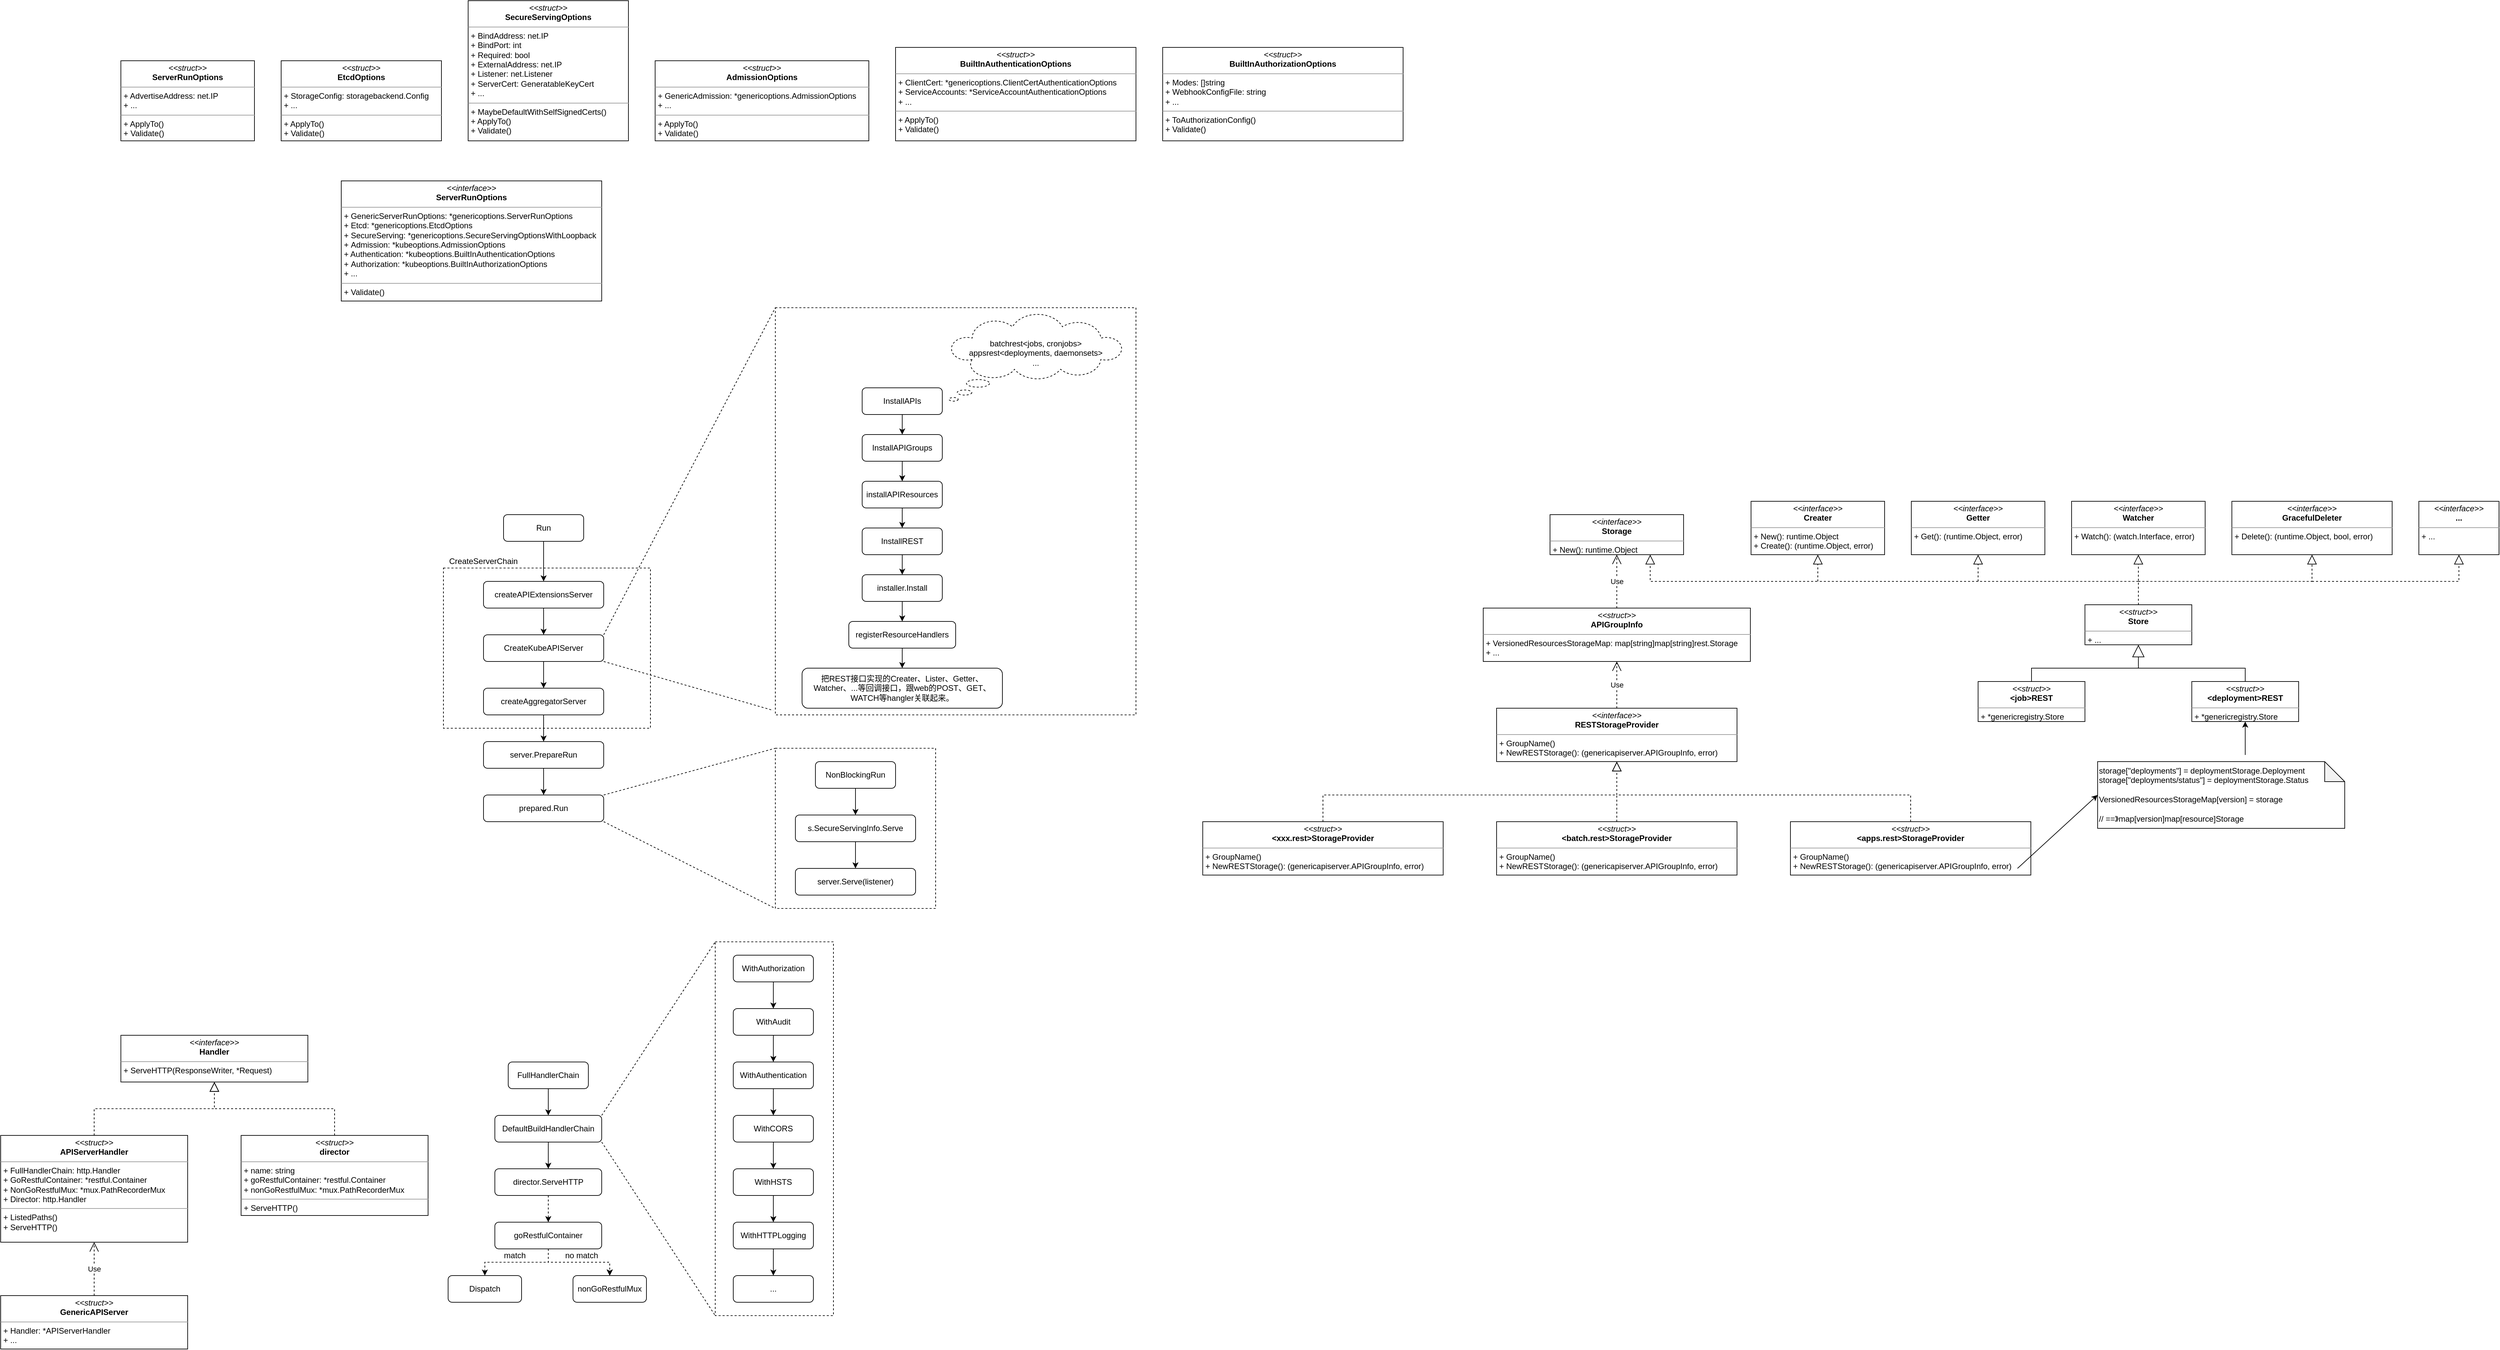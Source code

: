 <mxfile version="17.4.6" type="github">
  <diagram id="pOSydsDMV48P04ZVQpbY" name="Page-1">
    <mxGraphModel dx="2125" dy="1927" grid="1" gridSize="10" guides="1" tooltips="1" connect="1" arrows="1" fold="1" page="1" pageScale="1" pageWidth="827" pageHeight="1169" math="0" shadow="0">
      <root>
        <mxCell id="0" />
        <mxCell id="1" parent="0" />
        <mxCell id="a1_8AkWtOC4VadGuAj63-22" value="" style="rounded=0;whiteSpace=wrap;html=1;dashed=1;" parent="1" vertex="1">
          <mxGeometry x="930" y="1340" width="177" height="560" as="geometry" />
        </mxCell>
        <mxCell id="HttW45ZmrMAIBHT3xHbi-42" value="" style="rounded=0;whiteSpace=wrap;html=1;dashed=1;" parent="1" vertex="1">
          <mxGeometry x="1020" y="1050" width="240" height="240" as="geometry" />
        </mxCell>
        <mxCell id="HttW45ZmrMAIBHT3xHbi-31" value="" style="rounded=0;whiteSpace=wrap;html=1;dashed=1;" parent="1" vertex="1">
          <mxGeometry x="1020" y="390" width="540" height="610" as="geometry" />
        </mxCell>
        <mxCell id="HttW45ZmrMAIBHT3xHbi-9" value="" style="rounded=0;whiteSpace=wrap;html=1;dashed=1;" parent="1" vertex="1">
          <mxGeometry x="523" y="780" width="310" height="240" as="geometry" />
        </mxCell>
        <mxCell id="H5yTHJ9wlslfovT43Fut-1" value="&lt;p style=&quot;margin: 0px ; margin-top: 4px ; text-align: center&quot;&gt;&lt;i&gt;&amp;lt;&amp;lt;interface&amp;gt;&amp;gt;&lt;/i&gt;&lt;br&gt;&lt;b&gt;ServerRunOptions&lt;/b&gt;&lt;br&gt;&lt;/p&gt;&lt;hr size=&quot;1&quot;&gt;&lt;p style=&quot;margin: 0px ; margin-left: 4px&quot;&gt;+ GenericServerRunOptions: *genericoptions.ServerRunOptions&lt;br&gt;+ Etcd: *genericoptions.EtcdOptions&lt;/p&gt;&lt;p style=&quot;margin: 0px ; margin-left: 4px&quot;&gt;+&amp;nbsp;SecureServing:&amp;nbsp;*genericoptions.SecureServingOptionsWithLoopback&lt;/p&gt;&lt;p style=&quot;margin: 0px ; margin-left: 4px&quot;&gt;+&amp;nbsp;Admission:&amp;nbsp;*kubeoptions.AdmissionOptions&lt;/p&gt;&lt;p style=&quot;margin: 0px ; margin-left: 4px&quot;&gt;+ Authentication:&amp;nbsp;*kubeoptions.BuiltInAuthenticationOptions&lt;/p&gt;&lt;p style=&quot;margin: 0px ; margin-left: 4px&quot;&gt;+&amp;nbsp;Authorization:&amp;nbsp;*kubeoptions.BuiltInAuthorizationOptions&lt;/p&gt;&lt;p style=&quot;margin: 0px ; margin-left: 4px&quot;&gt;+ ...&lt;/p&gt;&lt;hr size=&quot;1&quot;&gt;&lt;p style=&quot;margin: 0px ; margin-left: 4px&quot;&gt;+ Validate()&lt;br&gt;&lt;/p&gt;" style="verticalAlign=top;align=left;overflow=fill;fontSize=12;fontFamily=Helvetica;html=1;" parent="1" vertex="1">
          <mxGeometry x="370" y="200" width="390" height="180" as="geometry" />
        </mxCell>
        <mxCell id="H5yTHJ9wlslfovT43Fut-2" value="&lt;p style=&quot;margin: 0px ; margin-top: 4px ; text-align: center&quot;&gt;&lt;i&gt;&amp;lt;&amp;lt;struct&amp;gt;&amp;gt;&lt;/i&gt;&lt;br&gt;&lt;b&gt;SecureServingOptions&lt;/b&gt;&lt;br&gt;&lt;/p&gt;&lt;hr size=&quot;1&quot;&gt;&lt;p style=&quot;margin: 0px ; margin-left: 4px&quot;&gt;+ BindAddress: net.IP&lt;br&gt;+ BindPort: int&lt;/p&gt;&lt;p style=&quot;margin: 0px ; margin-left: 4px&quot;&gt;+&amp;nbsp;Required:&amp;nbsp;bool&lt;/p&gt;&lt;p style=&quot;margin: 0px ; margin-left: 4px&quot;&gt;+&amp;nbsp;ExternalAddress:&amp;nbsp;net.IP&lt;/p&gt;&lt;p style=&quot;margin: 0px ; margin-left: 4px&quot;&gt;+ Listener:&amp;nbsp;net.Listener&lt;/p&gt;&lt;p style=&quot;margin: 0px ; margin-left: 4px&quot;&gt;+&amp;nbsp;ServerCert:&amp;nbsp;GeneratableKeyCert&lt;/p&gt;&lt;p style=&quot;margin: 0px ; margin-left: 4px&quot;&gt;+ ...&lt;/p&gt;&lt;hr size=&quot;1&quot;&gt;&lt;p style=&quot;margin: 0px ; margin-left: 4px&quot;&gt;+ MaybeDefaultWithSelfSignedCerts()&lt;br&gt;+ ApplyTo()&lt;/p&gt;&lt;p style=&quot;margin: 0px ; margin-left: 4px&quot;&gt;+&amp;nbsp;Validate()&lt;/p&gt;" style="verticalAlign=top;align=left;overflow=fill;fontSize=12;fontFamily=Helvetica;html=1;" parent="1" vertex="1">
          <mxGeometry x="560" y="-70" width="240" height="210" as="geometry" />
        </mxCell>
        <mxCell id="lCR1ftYjXerYWlMZq8yE-1" value="&lt;p style=&quot;margin: 0px ; margin-top: 4px ; text-align: center&quot;&gt;&lt;i&gt;&amp;lt;&amp;lt;struct&amp;gt;&amp;gt;&lt;/i&gt;&lt;br&gt;&lt;b&gt;ServerRunOptions&lt;/b&gt;&lt;br&gt;&lt;/p&gt;&lt;hr size=&quot;1&quot;&gt;&lt;p style=&quot;margin: 0px ; margin-left: 4px&quot;&gt;+ AdvertiseAddress: net.IP&lt;br&gt;&lt;/p&gt;&lt;p style=&quot;margin: 0px ; margin-left: 4px&quot;&gt;+ ...&lt;/p&gt;&lt;hr size=&quot;1&quot;&gt;&lt;p style=&quot;margin: 0px ; margin-left: 4px&quot;&gt;+ ApplyTo()&lt;/p&gt;&lt;p style=&quot;margin: 0px ; margin-left: 4px&quot;&gt;+&amp;nbsp;Validate()&lt;/p&gt;" style="verticalAlign=top;align=left;overflow=fill;fontSize=12;fontFamily=Helvetica;html=1;" parent="1" vertex="1">
          <mxGeometry x="40" y="20" width="200" height="120" as="geometry" />
        </mxCell>
        <mxCell id="lCR1ftYjXerYWlMZq8yE-2" value="&lt;p style=&quot;margin: 0px ; margin-top: 4px ; text-align: center&quot;&gt;&lt;i&gt;&amp;lt;&amp;lt;struct&amp;gt;&amp;gt;&lt;/i&gt;&lt;br&gt;&lt;b&gt;EtcdOptions&lt;/b&gt;&lt;br&gt;&lt;/p&gt;&lt;hr size=&quot;1&quot;&gt;&lt;p style=&quot;margin: 0px ; margin-left: 4px&quot;&gt;+ StorageConfig: storagebackend.Config&lt;br&gt;&lt;/p&gt;&lt;p style=&quot;margin: 0px ; margin-left: 4px&quot;&gt;+ ...&lt;/p&gt;&lt;hr size=&quot;1&quot;&gt;&lt;p style=&quot;margin: 0px ; margin-left: 4px&quot;&gt;+ ApplyTo()&lt;/p&gt;&lt;p style=&quot;margin: 0px ; margin-left: 4px&quot;&gt;+&amp;nbsp;Validate()&lt;/p&gt;" style="verticalAlign=top;align=left;overflow=fill;fontSize=12;fontFamily=Helvetica;html=1;" parent="1" vertex="1">
          <mxGeometry x="280" y="20" width="240" height="120" as="geometry" />
        </mxCell>
        <mxCell id="lCR1ftYjXerYWlMZq8yE-3" value="&lt;p style=&quot;margin: 0px ; margin-top: 4px ; text-align: center&quot;&gt;&lt;i&gt;&amp;lt;&amp;lt;struct&amp;gt;&amp;gt;&lt;/i&gt;&lt;br&gt;&lt;b&gt;AdmissionOptions&lt;/b&gt;&lt;br&gt;&lt;/p&gt;&lt;hr size=&quot;1&quot;&gt;&lt;p style=&quot;margin: 0px ; margin-left: 4px&quot;&gt;+ GenericAdmission: *genericoptions.AdmissionOptions&lt;br&gt;&lt;/p&gt;&lt;p style=&quot;margin: 0px ; margin-left: 4px&quot;&gt;+ ...&lt;/p&gt;&lt;hr size=&quot;1&quot;&gt;&lt;p style=&quot;margin: 0px ; margin-left: 4px&quot;&gt;+ ApplyTo()&lt;/p&gt;&lt;p style=&quot;margin: 0px ; margin-left: 4px&quot;&gt;+&amp;nbsp;Validate()&lt;/p&gt;" style="verticalAlign=top;align=left;overflow=fill;fontSize=12;fontFamily=Helvetica;html=1;" parent="1" vertex="1">
          <mxGeometry x="840" y="20" width="320" height="120" as="geometry" />
        </mxCell>
        <mxCell id="DM5HG3-7ziXzEXTVug2R-1" value="&lt;p style=&quot;margin: 0px ; margin-top: 4px ; text-align: center&quot;&gt;&lt;i&gt;&amp;lt;&amp;lt;struct&amp;gt;&amp;gt;&lt;/i&gt;&lt;br&gt;&lt;b&gt;BuiltInAuthenticationOptions&lt;/b&gt;&lt;br&gt;&lt;/p&gt;&lt;hr size=&quot;1&quot;&gt;&lt;p style=&quot;margin: 0px ; margin-left: 4px&quot;&gt;+ ClientCert: *genericoptions.ClientCertAuthenticationOptions&lt;br&gt;&lt;/p&gt;&lt;p style=&quot;margin: 0px ; margin-left: 4px&quot;&gt;+ ServiceAccounts:&amp;nbsp;*ServiceAccountAuthenticationOptions&lt;/p&gt;&lt;p style=&quot;margin: 0px ; margin-left: 4px&quot;&gt;+ ...&lt;/p&gt;&lt;hr size=&quot;1&quot;&gt;&lt;p style=&quot;margin: 0px ; margin-left: 4px&quot;&gt;+ ApplyTo()&lt;/p&gt;&lt;p style=&quot;margin: 0px ; margin-left: 4px&quot;&gt;+&amp;nbsp;Validate()&lt;/p&gt;" style="verticalAlign=top;align=left;overflow=fill;fontSize=12;fontFamily=Helvetica;html=1;" parent="1" vertex="1">
          <mxGeometry x="1200" width="360" height="140" as="geometry" />
        </mxCell>
        <mxCell id="DM5HG3-7ziXzEXTVug2R-2" value="&lt;p style=&quot;margin: 0px ; margin-top: 4px ; text-align: center&quot;&gt;&lt;i&gt;&amp;lt;&amp;lt;struct&amp;gt;&amp;gt;&lt;/i&gt;&lt;br&gt;&lt;b&gt;BuiltInAuthorizationOptions&lt;/b&gt;&lt;br&gt;&lt;/p&gt;&lt;hr size=&quot;1&quot;&gt;&lt;p style=&quot;margin: 0px ; margin-left: 4px&quot;&gt;+ Modes: []string&lt;br&gt;&lt;/p&gt;&lt;p style=&quot;margin: 0px ; margin-left: 4px&quot;&gt;+ WebhookConfigFile:&amp;nbsp;string&lt;/p&gt;&lt;p style=&quot;margin: 0px ; margin-left: 4px&quot;&gt;+ ...&lt;/p&gt;&lt;hr size=&quot;1&quot;&gt;&lt;p style=&quot;margin: 0px ; margin-left: 4px&quot;&gt;+ ToAuthorizationConfig()&lt;/p&gt;&lt;p style=&quot;margin: 0px ; margin-left: 4px&quot;&gt;+&amp;nbsp;Validate()&lt;/p&gt;" style="verticalAlign=top;align=left;overflow=fill;fontSize=12;fontFamily=Helvetica;html=1;" parent="1" vertex="1">
          <mxGeometry x="1600" width="360" height="140" as="geometry" />
        </mxCell>
        <mxCell id="HttW45ZmrMAIBHT3xHbi-4" value="" style="edgeStyle=orthogonalEdgeStyle;rounded=0;orthogonalLoop=1;jettySize=auto;html=1;" parent="1" source="HttW45ZmrMAIBHT3xHbi-2" target="HttW45ZmrMAIBHT3xHbi-3" edge="1">
          <mxGeometry relative="1" as="geometry" />
        </mxCell>
        <mxCell id="HttW45ZmrMAIBHT3xHbi-2" value="Run" style="rounded=1;whiteSpace=wrap;html=1;" parent="1" vertex="1">
          <mxGeometry x="613" y="700" width="120" height="40" as="geometry" />
        </mxCell>
        <mxCell id="HttW45ZmrMAIBHT3xHbi-6" value="" style="edgeStyle=orthogonalEdgeStyle;rounded=0;orthogonalLoop=1;jettySize=auto;html=1;" parent="1" source="HttW45ZmrMAIBHT3xHbi-3" target="HttW45ZmrMAIBHT3xHbi-5" edge="1">
          <mxGeometry relative="1" as="geometry" />
        </mxCell>
        <mxCell id="HttW45ZmrMAIBHT3xHbi-3" value="createAPIExtensionsServer" style="rounded=1;whiteSpace=wrap;html=1;" parent="1" vertex="1">
          <mxGeometry x="583" y="800" width="180" height="40" as="geometry" />
        </mxCell>
        <mxCell id="HttW45ZmrMAIBHT3xHbi-8" value="" style="edgeStyle=orthogonalEdgeStyle;rounded=0;orthogonalLoop=1;jettySize=auto;html=1;" parent="1" source="HttW45ZmrMAIBHT3xHbi-5" target="HttW45ZmrMAIBHT3xHbi-7" edge="1">
          <mxGeometry relative="1" as="geometry" />
        </mxCell>
        <mxCell id="HttW45ZmrMAIBHT3xHbi-5" value="CreateKubeAPIServer" style="rounded=1;whiteSpace=wrap;html=1;" parent="1" vertex="1">
          <mxGeometry x="583" y="880" width="180" height="40" as="geometry" />
        </mxCell>
        <mxCell id="HttW45ZmrMAIBHT3xHbi-12" value="" style="edgeStyle=orthogonalEdgeStyle;rounded=0;orthogonalLoop=1;jettySize=auto;html=1;" parent="1" source="HttW45ZmrMAIBHT3xHbi-7" target="HttW45ZmrMAIBHT3xHbi-11" edge="1">
          <mxGeometry relative="1" as="geometry" />
        </mxCell>
        <mxCell id="HttW45ZmrMAIBHT3xHbi-7" value="createAggregatorServer" style="rounded=1;whiteSpace=wrap;html=1;" parent="1" vertex="1">
          <mxGeometry x="583" y="960" width="180" height="40" as="geometry" />
        </mxCell>
        <mxCell id="HttW45ZmrMAIBHT3xHbi-10" value="CreateServerChain" style="text;html=1;strokeColor=none;fillColor=none;align=center;verticalAlign=middle;whiteSpace=wrap;rounded=0;dashed=1;" parent="1" vertex="1">
          <mxGeometry x="523" y="760" width="120" height="20" as="geometry" />
        </mxCell>
        <mxCell id="HttW45ZmrMAIBHT3xHbi-14" value="" style="edgeStyle=orthogonalEdgeStyle;rounded=0;orthogonalLoop=1;jettySize=auto;html=1;" parent="1" source="HttW45ZmrMAIBHT3xHbi-11" target="HttW45ZmrMAIBHT3xHbi-13" edge="1">
          <mxGeometry relative="1" as="geometry" />
        </mxCell>
        <mxCell id="HttW45ZmrMAIBHT3xHbi-11" value="server.PrepareRun" style="rounded=1;whiteSpace=wrap;html=1;" parent="1" vertex="1">
          <mxGeometry x="583" y="1040" width="180" height="40" as="geometry" />
        </mxCell>
        <mxCell id="HttW45ZmrMAIBHT3xHbi-13" value="prepared.Run" style="rounded=1;whiteSpace=wrap;html=1;" parent="1" vertex="1">
          <mxGeometry x="583" y="1120" width="180" height="40" as="geometry" />
        </mxCell>
        <mxCell id="HttW45ZmrMAIBHT3xHbi-18" value="" style="edgeStyle=orthogonalEdgeStyle;rounded=0;orthogonalLoop=1;jettySize=auto;html=1;" parent="1" source="HttW45ZmrMAIBHT3xHbi-15" target="HttW45ZmrMAIBHT3xHbi-17" edge="1">
          <mxGeometry relative="1" as="geometry" />
        </mxCell>
        <mxCell id="HttW45ZmrMAIBHT3xHbi-15" value="InstallAPIs" style="rounded=1;whiteSpace=wrap;html=1;" parent="1" vertex="1">
          <mxGeometry x="1150" y="510" width="120" height="40" as="geometry" />
        </mxCell>
        <mxCell id="HttW45ZmrMAIBHT3xHbi-16" value="batchrest&amp;lt;jobs, cronjobs&amp;gt;&lt;br&gt;appsrest&amp;lt;deployments, daemonsets&amp;gt;&lt;br&gt;...&lt;br&gt;&lt;br&gt;" style="whiteSpace=wrap;html=1;shape=mxgraph.basic.cloud_callout;dashed=1;" parent="1" vertex="1">
          <mxGeometry x="1280" y="400" width="260" height="130" as="geometry" />
        </mxCell>
        <mxCell id="HttW45ZmrMAIBHT3xHbi-20" value="" style="edgeStyle=orthogonalEdgeStyle;rounded=0;orthogonalLoop=1;jettySize=auto;html=1;" parent="1" source="HttW45ZmrMAIBHT3xHbi-17" target="HttW45ZmrMAIBHT3xHbi-19" edge="1">
          <mxGeometry relative="1" as="geometry" />
        </mxCell>
        <mxCell id="HttW45ZmrMAIBHT3xHbi-17" value="InstallAPIGroups" style="rounded=1;whiteSpace=wrap;html=1;" parent="1" vertex="1">
          <mxGeometry x="1150" y="580" width="120" height="40" as="geometry" />
        </mxCell>
        <mxCell id="HttW45ZmrMAIBHT3xHbi-22" value="" style="edgeStyle=orthogonalEdgeStyle;rounded=0;orthogonalLoop=1;jettySize=auto;html=1;" parent="1" source="HttW45ZmrMAIBHT3xHbi-19" target="HttW45ZmrMAIBHT3xHbi-21" edge="1">
          <mxGeometry relative="1" as="geometry" />
        </mxCell>
        <mxCell id="HttW45ZmrMAIBHT3xHbi-19" value="installAPIResources" style="rounded=1;whiteSpace=wrap;html=1;" parent="1" vertex="1">
          <mxGeometry x="1150" y="650" width="120" height="40" as="geometry" />
        </mxCell>
        <mxCell id="HttW45ZmrMAIBHT3xHbi-24" value="" style="edgeStyle=orthogonalEdgeStyle;rounded=0;orthogonalLoop=1;jettySize=auto;html=1;" parent="1" source="HttW45ZmrMAIBHT3xHbi-21" target="HttW45ZmrMAIBHT3xHbi-23" edge="1">
          <mxGeometry relative="1" as="geometry" />
        </mxCell>
        <mxCell id="HttW45ZmrMAIBHT3xHbi-21" value="InstallREST" style="rounded=1;whiteSpace=wrap;html=1;" parent="1" vertex="1">
          <mxGeometry x="1150" y="720" width="120" height="40" as="geometry" />
        </mxCell>
        <mxCell id="HttW45ZmrMAIBHT3xHbi-26" value="" style="edgeStyle=orthogonalEdgeStyle;rounded=0;orthogonalLoop=1;jettySize=auto;html=1;" parent="1" source="HttW45ZmrMAIBHT3xHbi-23" target="HttW45ZmrMAIBHT3xHbi-25" edge="1">
          <mxGeometry relative="1" as="geometry" />
        </mxCell>
        <mxCell id="HttW45ZmrMAIBHT3xHbi-23" value="installer.Install" style="rounded=1;whiteSpace=wrap;html=1;" parent="1" vertex="1">
          <mxGeometry x="1150" y="790" width="120" height="40" as="geometry" />
        </mxCell>
        <mxCell id="HttW45ZmrMAIBHT3xHbi-28" value="" style="edgeStyle=orthogonalEdgeStyle;rounded=0;orthogonalLoop=1;jettySize=auto;html=1;" parent="1" source="HttW45ZmrMAIBHT3xHbi-25" target="HttW45ZmrMAIBHT3xHbi-27" edge="1">
          <mxGeometry relative="1" as="geometry" />
        </mxCell>
        <mxCell id="HttW45ZmrMAIBHT3xHbi-25" value="registerResourceHandlers" style="rounded=1;whiteSpace=wrap;html=1;" parent="1" vertex="1">
          <mxGeometry x="1130" y="860" width="160" height="40" as="geometry" />
        </mxCell>
        <mxCell id="HttW45ZmrMAIBHT3xHbi-27" value="把REST接口实现的Creater、Lister、Getter、Watcher、...等回调接口，跟web的POST、GET、WATCH等hangler关联起来。" style="rounded=1;whiteSpace=wrap;html=1;" parent="1" vertex="1">
          <mxGeometry x="1060" y="930" width="300" height="60" as="geometry" />
        </mxCell>
        <mxCell id="HttW45ZmrMAIBHT3xHbi-29" value="" style="endArrow=none;html=1;rounded=0;exitX=1;exitY=0;exitDx=0;exitDy=0;entryX=0;entryY=0;entryDx=0;entryDy=0;dashed=1;" parent="1" source="HttW45ZmrMAIBHT3xHbi-5" target="HttW45ZmrMAIBHT3xHbi-31" edge="1">
          <mxGeometry width="50" height="50" relative="1" as="geometry">
            <mxPoint x="753" y="880" as="sourcePoint" />
            <mxPoint x="1073" y="690" as="targetPoint" />
          </mxGeometry>
        </mxCell>
        <mxCell id="HttW45ZmrMAIBHT3xHbi-30" value="" style="endArrow=none;html=1;rounded=0;exitX=1;exitY=1;exitDx=0;exitDy=0;entryX=-0.006;entryY=0.989;entryDx=0;entryDy=0;entryPerimeter=0;dashed=1;" parent="1" source="HttW45ZmrMAIBHT3xHbi-5" target="HttW45ZmrMAIBHT3xHbi-31" edge="1">
          <mxGeometry width="50" height="50" relative="1" as="geometry">
            <mxPoint x="773" y="890" as="sourcePoint" />
            <mxPoint x="1073" y="1100" as="targetPoint" />
          </mxGeometry>
        </mxCell>
        <mxCell id="HttW45ZmrMAIBHT3xHbi-34" value="" style="edgeStyle=orthogonalEdgeStyle;rounded=0;orthogonalLoop=1;jettySize=auto;html=1;" parent="1" source="HttW45ZmrMAIBHT3xHbi-32" target="HttW45ZmrMAIBHT3xHbi-33" edge="1">
          <mxGeometry relative="1" as="geometry" />
        </mxCell>
        <mxCell id="HttW45ZmrMAIBHT3xHbi-32" value="NonBlockingRun" style="rounded=1;whiteSpace=wrap;html=1;" parent="1" vertex="1">
          <mxGeometry x="1080" y="1070" width="120" height="40" as="geometry" />
        </mxCell>
        <mxCell id="HttW45ZmrMAIBHT3xHbi-36" value="" style="edgeStyle=orthogonalEdgeStyle;rounded=0;orthogonalLoop=1;jettySize=auto;html=1;" parent="1" source="HttW45ZmrMAIBHT3xHbi-33" target="HttW45ZmrMAIBHT3xHbi-35" edge="1">
          <mxGeometry relative="1" as="geometry" />
        </mxCell>
        <mxCell id="HttW45ZmrMAIBHT3xHbi-33" value="s.SecureServingInfo.Serve" style="rounded=1;whiteSpace=wrap;html=1;" parent="1" vertex="1">
          <mxGeometry x="1050" y="1150" width="180" height="40" as="geometry" />
        </mxCell>
        <mxCell id="HttW45ZmrMAIBHT3xHbi-35" value="server.Serve(listener)" style="rounded=1;whiteSpace=wrap;html=1;" parent="1" vertex="1">
          <mxGeometry x="1050" y="1230" width="180" height="40" as="geometry" />
        </mxCell>
        <mxCell id="HttW45ZmrMAIBHT3xHbi-43" value="" style="endArrow=none;html=1;rounded=0;exitX=1;exitY=0;exitDx=0;exitDy=0;entryX=0;entryY=0;entryDx=0;entryDy=0;dashed=1;" parent="1" source="HttW45ZmrMAIBHT3xHbi-13" target="HttW45ZmrMAIBHT3xHbi-42" edge="1">
          <mxGeometry width="50" height="50" relative="1" as="geometry">
            <mxPoint x="773" y="930" as="sourcePoint" />
            <mxPoint x="1026.76" y="1003.29" as="targetPoint" />
          </mxGeometry>
        </mxCell>
        <mxCell id="HttW45ZmrMAIBHT3xHbi-44" value="" style="endArrow=none;html=1;rounded=0;exitX=1;exitY=1;exitDx=0;exitDy=0;entryX=0;entryY=1;entryDx=0;entryDy=0;dashed=1;" parent="1" source="HttW45ZmrMAIBHT3xHbi-13" target="HttW45ZmrMAIBHT3xHbi-42" edge="1">
          <mxGeometry width="50" height="50" relative="1" as="geometry">
            <mxPoint x="773" y="1130" as="sourcePoint" />
            <mxPoint x="1030" y="1060" as="targetPoint" />
          </mxGeometry>
        </mxCell>
        <mxCell id="a1_8AkWtOC4VadGuAj63-1" value="&lt;p style=&quot;margin: 0px ; margin-top: 4px ; text-align: center&quot;&gt;&lt;i&gt;&amp;lt;&amp;lt;struct&amp;gt;&amp;gt;&lt;/i&gt;&lt;br&gt;&lt;b&gt;GenericAPIServer&lt;/b&gt;&lt;br&gt;&lt;/p&gt;&lt;hr size=&quot;1&quot;&gt;&lt;p style=&quot;margin: 0px ; margin-left: 4px&quot;&gt;+ Handler: *APIServerHandler&lt;br&gt;&lt;/p&gt;&lt;p style=&quot;margin: 0px ; margin-left: 4px&quot;&gt;+ ...&lt;/p&gt;" style="verticalAlign=top;align=left;overflow=fill;fontSize=12;fontFamily=Helvetica;html=1;" parent="1" vertex="1">
          <mxGeometry x="-140" y="1870" width="280" height="80" as="geometry" />
        </mxCell>
        <mxCell id="a1_8AkWtOC4VadGuAj63-3" value="&lt;p style=&quot;margin: 0px ; margin-top: 4px ; text-align: center&quot;&gt;&lt;i&gt;&amp;lt;&amp;lt;struct&amp;gt;&amp;gt;&lt;/i&gt;&lt;br&gt;&lt;b&gt;APIServerHandler&lt;/b&gt;&lt;br&gt;&lt;/p&gt;&lt;hr size=&quot;1&quot;&gt;&lt;p style=&quot;margin: 0px ; margin-left: 4px&quot;&gt;+ FullHandlerChain: http.Handler&lt;/p&gt;&lt;p style=&quot;margin: 0px ; margin-left: 4px&quot;&gt;+ GoRestfulContainer: *restful.Container&lt;/p&gt;&lt;p style=&quot;margin: 0px ; margin-left: 4px&quot;&gt;+ NonGoRestfulMux: *mux.PathRecorderMux&lt;/p&gt;&lt;p style=&quot;margin: 0px ; margin-left: 4px&quot;&gt;+ Director: http.Handler&lt;/p&gt;&lt;hr size=&quot;1&quot;&gt;&lt;p style=&quot;margin: 0px ; margin-left: 4px&quot;&gt;+ ListedPaths()&lt;/p&gt;&lt;p style=&quot;margin: 0px ; margin-left: 4px&quot;&gt;+&amp;nbsp;ServeHTTP()&lt;/p&gt;" style="verticalAlign=top;align=left;overflow=fill;fontSize=12;fontFamily=Helvetica;html=1;" parent="1" vertex="1">
          <mxGeometry x="-140" y="1630" width="280" height="160" as="geometry" />
        </mxCell>
        <mxCell id="a1_8AkWtOC4VadGuAj63-4" value="" style="edgeStyle=orthogonalEdgeStyle;rounded=0;orthogonalLoop=1;jettySize=auto;html=1;" parent="1" source="a1_8AkWtOC4VadGuAj63-5" target="a1_8AkWtOC4VadGuAj63-7" edge="1">
          <mxGeometry relative="1" as="geometry" />
        </mxCell>
        <mxCell id="a1_8AkWtOC4VadGuAj63-5" value="FullHandlerChain" style="rounded=1;whiteSpace=wrap;html=1;" parent="1" vertex="1">
          <mxGeometry x="620" y="1520" width="120" height="40" as="geometry" />
        </mxCell>
        <mxCell id="a1_8AkWtOC4VadGuAj63-6" value="" style="edgeStyle=orthogonalEdgeStyle;rounded=0;orthogonalLoop=1;jettySize=auto;html=1;" parent="1" source="a1_8AkWtOC4VadGuAj63-7" target="a1_8AkWtOC4VadGuAj63-8" edge="1">
          <mxGeometry relative="1" as="geometry" />
        </mxCell>
        <mxCell id="a1_8AkWtOC4VadGuAj63-7" value="DefaultBuildHandlerChain" style="rounded=1;whiteSpace=wrap;html=1;" parent="1" vertex="1">
          <mxGeometry x="600" y="1600" width="160" height="40" as="geometry" />
        </mxCell>
        <mxCell id="a1_8AkWtOC4VadGuAj63-31" value="" style="edgeStyle=orthogonalEdgeStyle;rounded=0;orthogonalLoop=1;jettySize=auto;html=1;dashed=1;" parent="1" source="a1_8AkWtOC4VadGuAj63-8" target="a1_8AkWtOC4VadGuAj63-30" edge="1">
          <mxGeometry relative="1" as="geometry" />
        </mxCell>
        <mxCell id="a1_8AkWtOC4VadGuAj63-8" value="director.ServeHTTP" style="rounded=1;whiteSpace=wrap;html=1;" parent="1" vertex="1">
          <mxGeometry x="600" y="1680" width="160" height="40" as="geometry" />
        </mxCell>
        <mxCell id="a1_8AkWtOC4VadGuAj63-9" value="" style="edgeStyle=orthogonalEdgeStyle;rounded=0;orthogonalLoop=1;jettySize=auto;html=1;" parent="1" source="a1_8AkWtOC4VadGuAj63-10" target="a1_8AkWtOC4VadGuAj63-12" edge="1">
          <mxGeometry relative="1" as="geometry" />
        </mxCell>
        <mxCell id="a1_8AkWtOC4VadGuAj63-10" value="WithAuthorization" style="rounded=1;whiteSpace=wrap;html=1;" parent="1" vertex="1">
          <mxGeometry x="957" y="1360" width="120" height="40" as="geometry" />
        </mxCell>
        <mxCell id="a1_8AkWtOC4VadGuAj63-11" value="" style="edgeStyle=orthogonalEdgeStyle;rounded=0;orthogonalLoop=1;jettySize=auto;html=1;" parent="1" source="a1_8AkWtOC4VadGuAj63-12" target="a1_8AkWtOC4VadGuAj63-13" edge="1">
          <mxGeometry relative="1" as="geometry" />
        </mxCell>
        <mxCell id="a1_8AkWtOC4VadGuAj63-12" value="WithAudit" style="rounded=1;whiteSpace=wrap;html=1;" parent="1" vertex="1">
          <mxGeometry x="957" y="1440" width="120" height="40" as="geometry" />
        </mxCell>
        <mxCell id="a1_8AkWtOC4VadGuAj63-15" value="" style="edgeStyle=orthogonalEdgeStyle;rounded=0;orthogonalLoop=1;jettySize=auto;html=1;" parent="1" source="a1_8AkWtOC4VadGuAj63-13" target="a1_8AkWtOC4VadGuAj63-14" edge="1">
          <mxGeometry relative="1" as="geometry" />
        </mxCell>
        <mxCell id="a1_8AkWtOC4VadGuAj63-13" value="WithAuthentication" style="rounded=1;whiteSpace=wrap;html=1;" parent="1" vertex="1">
          <mxGeometry x="957" y="1520" width="120" height="40" as="geometry" />
        </mxCell>
        <mxCell id="a1_8AkWtOC4VadGuAj63-17" value="" style="edgeStyle=orthogonalEdgeStyle;rounded=0;orthogonalLoop=1;jettySize=auto;html=1;" parent="1" source="a1_8AkWtOC4VadGuAj63-14" target="a1_8AkWtOC4VadGuAj63-16" edge="1">
          <mxGeometry relative="1" as="geometry" />
        </mxCell>
        <mxCell id="a1_8AkWtOC4VadGuAj63-14" value="WithCORS" style="rounded=1;whiteSpace=wrap;html=1;" parent="1" vertex="1">
          <mxGeometry x="957" y="1600" width="120" height="40" as="geometry" />
        </mxCell>
        <mxCell id="a1_8AkWtOC4VadGuAj63-19" value="" style="edgeStyle=orthogonalEdgeStyle;rounded=0;orthogonalLoop=1;jettySize=auto;html=1;" parent="1" source="a1_8AkWtOC4VadGuAj63-16" target="a1_8AkWtOC4VadGuAj63-18" edge="1">
          <mxGeometry relative="1" as="geometry" />
        </mxCell>
        <mxCell id="a1_8AkWtOC4VadGuAj63-16" value="WithHSTS" style="rounded=1;whiteSpace=wrap;html=1;" parent="1" vertex="1">
          <mxGeometry x="957" y="1680" width="120" height="40" as="geometry" />
        </mxCell>
        <mxCell id="a1_8AkWtOC4VadGuAj63-21" value="" style="edgeStyle=orthogonalEdgeStyle;rounded=0;orthogonalLoop=1;jettySize=auto;html=1;" parent="1" source="a1_8AkWtOC4VadGuAj63-18" target="a1_8AkWtOC4VadGuAj63-20" edge="1">
          <mxGeometry relative="1" as="geometry" />
        </mxCell>
        <mxCell id="a1_8AkWtOC4VadGuAj63-18" value="WithHTTPLogging" style="rounded=1;whiteSpace=wrap;html=1;" parent="1" vertex="1">
          <mxGeometry x="957" y="1760" width="120" height="40" as="geometry" />
        </mxCell>
        <mxCell id="a1_8AkWtOC4VadGuAj63-20" value="..." style="rounded=1;whiteSpace=wrap;html=1;" parent="1" vertex="1">
          <mxGeometry x="957" y="1840" width="120" height="40" as="geometry" />
        </mxCell>
        <mxCell id="a1_8AkWtOC4VadGuAj63-23" value="" style="endArrow=none;html=1;rounded=0;exitX=1;exitY=0;exitDx=0;exitDy=0;entryX=0;entryY=0;entryDx=0;entryDy=0;dashed=1;" parent="1" source="a1_8AkWtOC4VadGuAj63-7" target="a1_8AkWtOC4VadGuAj63-22" edge="1">
          <mxGeometry width="50" height="50" relative="1" as="geometry">
            <mxPoint x="580" y="1160" as="sourcePoint" />
            <mxPoint x="837" y="1290" as="targetPoint" />
          </mxGeometry>
        </mxCell>
        <mxCell id="a1_8AkWtOC4VadGuAj63-24" value="" style="endArrow=none;html=1;rounded=0;exitX=1;exitY=1;exitDx=0;exitDy=0;entryX=0;entryY=1;entryDx=0;entryDy=0;dashed=1;" parent="1" source="a1_8AkWtOC4VadGuAj63-7" target="a1_8AkWtOC4VadGuAj63-22" edge="1">
          <mxGeometry width="50" height="50" relative="1" as="geometry">
            <mxPoint x="837" y="1610" as="sourcePoint" />
            <mxPoint x="940" y="1350" as="targetPoint" />
          </mxGeometry>
        </mxCell>
        <mxCell id="a1_8AkWtOC4VadGuAj63-25" value="&lt;p style=&quot;margin: 0px ; margin-top: 4px ; text-align: center&quot;&gt;&lt;i&gt;&amp;lt;&amp;lt;interface&amp;gt;&amp;gt;&lt;/i&gt;&lt;br&gt;&lt;b&gt;Handler&lt;/b&gt;&lt;br&gt;&lt;/p&gt;&lt;hr size=&quot;1&quot;&gt;&lt;p style=&quot;margin: 0px ; margin-left: 4px&quot;&gt;+ ServeHTTP(ResponseWriter, *Request)&lt;/p&gt;" style="verticalAlign=top;align=left;overflow=fill;fontSize=12;fontFamily=Helvetica;html=1;" parent="1" vertex="1">
          <mxGeometry x="40" y="1480" width="280" height="70" as="geometry" />
        </mxCell>
        <mxCell id="a1_8AkWtOC4VadGuAj63-26" value="&lt;p style=&quot;margin: 0px ; margin-top: 4px ; text-align: center&quot;&gt;&lt;i&gt;&amp;lt;&amp;lt;struct&amp;gt;&amp;gt;&lt;/i&gt;&lt;br&gt;&lt;b&gt;director&lt;/b&gt;&lt;br&gt;&lt;/p&gt;&lt;hr size=&quot;1&quot;&gt;&lt;p style=&quot;margin: 0px ; margin-left: 4px&quot;&gt;+ name: string&lt;/p&gt;&lt;p style=&quot;margin: 0px ; margin-left: 4px&quot;&gt;+ goRestfulContainer: *restful.Container&lt;/p&gt;&lt;p style=&quot;margin: 0px ; margin-left: 4px&quot;&gt;+ nonGoRestfulMux: *mux.PathRecorderMux&lt;/p&gt;&lt;hr size=&quot;1&quot;&gt;&lt;p style=&quot;margin: 0px ; margin-left: 4px&quot;&gt;&lt;span&gt;+&amp;nbsp;ServeHTTP()&lt;/span&gt;&lt;/p&gt;" style="verticalAlign=top;align=left;overflow=fill;fontSize=12;fontFamily=Helvetica;html=1;" parent="1" vertex="1">
          <mxGeometry x="220" y="1630" width="280" height="120" as="geometry" />
        </mxCell>
        <mxCell id="a1_8AkWtOC4VadGuAj63-27" value="" style="endArrow=block;dashed=1;endFill=0;endSize=12;html=1;rounded=0;entryX=0.5;entryY=1;entryDx=0;entryDy=0;exitX=0.5;exitY=0;exitDx=0;exitDy=0;" parent="1" source="a1_8AkWtOC4VadGuAj63-3" target="a1_8AkWtOC4VadGuAj63-25" edge="1">
          <mxGeometry width="160" relative="1" as="geometry">
            <mxPoint x="380" y="1670" as="sourcePoint" />
            <mxPoint x="540" y="1670" as="targetPoint" />
            <Array as="points">
              <mxPoint y="1590" />
              <mxPoint x="180" y="1590" />
            </Array>
          </mxGeometry>
        </mxCell>
        <mxCell id="a1_8AkWtOC4VadGuAj63-28" value="" style="endArrow=block;dashed=1;endFill=0;endSize=12;html=1;rounded=0;exitX=0.5;exitY=0;exitDx=0;exitDy=0;" parent="1" source="a1_8AkWtOC4VadGuAj63-26" edge="1">
          <mxGeometry width="160" relative="1" as="geometry">
            <mxPoint x="10" y="1640" as="sourcePoint" />
            <mxPoint x="180" y="1550" as="targetPoint" />
            <Array as="points">
              <mxPoint x="360" y="1590" />
              <mxPoint x="180" y="1590" />
            </Array>
          </mxGeometry>
        </mxCell>
        <mxCell id="a1_8AkWtOC4VadGuAj63-29" value="Use" style="endArrow=open;endSize=12;dashed=1;html=1;rounded=0;entryX=0.5;entryY=1;entryDx=0;entryDy=0;exitX=0.5;exitY=0;exitDx=0;exitDy=0;" parent="1" source="a1_8AkWtOC4VadGuAj63-1" target="a1_8AkWtOC4VadGuAj63-3" edge="1">
          <mxGeometry width="160" relative="1" as="geometry">
            <mxPoint x="380" y="1670" as="sourcePoint" />
            <mxPoint x="540" y="1670" as="targetPoint" />
          </mxGeometry>
        </mxCell>
        <mxCell id="a1_8AkWtOC4VadGuAj63-33" value="" style="edgeStyle=orthogonalEdgeStyle;rounded=0;orthogonalLoop=1;jettySize=auto;html=1;dashed=1;" parent="1" source="a1_8AkWtOC4VadGuAj63-30" target="a1_8AkWtOC4VadGuAj63-32" edge="1">
          <mxGeometry relative="1" as="geometry" />
        </mxCell>
        <mxCell id="a1_8AkWtOC4VadGuAj63-34" value="" style="edgeStyle=orthogonalEdgeStyle;rounded=0;orthogonalLoop=1;jettySize=auto;html=1;dashed=1;" parent="1" source="a1_8AkWtOC4VadGuAj63-30" target="a1_8AkWtOC4VadGuAj63-32" edge="1">
          <mxGeometry relative="1" as="geometry" />
        </mxCell>
        <mxCell id="a1_8AkWtOC4VadGuAj63-36" value="" style="edgeStyle=orthogonalEdgeStyle;rounded=0;orthogonalLoop=1;jettySize=auto;html=1;dashed=1;" parent="1" source="a1_8AkWtOC4VadGuAj63-30" target="a1_8AkWtOC4VadGuAj63-32" edge="1">
          <mxGeometry relative="1" as="geometry" />
        </mxCell>
        <mxCell id="a1_8AkWtOC4VadGuAj63-30" value="goRestfulContainer" style="rounded=1;whiteSpace=wrap;html=1;" parent="1" vertex="1">
          <mxGeometry x="600" y="1760" width="160" height="40" as="geometry" />
        </mxCell>
        <mxCell id="a1_8AkWtOC4VadGuAj63-32" value="nonGoRestfulMux" style="rounded=1;whiteSpace=wrap;html=1;" parent="1" vertex="1">
          <mxGeometry x="717" y="1840" width="110" height="40" as="geometry" />
        </mxCell>
        <mxCell id="a1_8AkWtOC4VadGuAj63-35" value="Dispatch" style="rounded=1;whiteSpace=wrap;html=1;" parent="1" vertex="1">
          <mxGeometry x="530" y="1840" width="110" height="40" as="geometry" />
        </mxCell>
        <mxCell id="a1_8AkWtOC4VadGuAj63-37" value="" style="edgeStyle=orthogonalEdgeStyle;rounded=0;orthogonalLoop=1;jettySize=auto;html=1;dashed=1;entryX=0.5;entryY=0;entryDx=0;entryDy=0;exitX=0.5;exitY=1;exitDx=0;exitDy=0;" parent="1" source="a1_8AkWtOC4VadGuAj63-30" target="a1_8AkWtOC4VadGuAj63-35" edge="1">
          <mxGeometry relative="1" as="geometry">
            <mxPoint x="690" y="1810" as="sourcePoint" />
            <mxPoint x="782" y="1850" as="targetPoint" />
            <Array as="points">
              <mxPoint x="680" y="1820" />
              <mxPoint x="585" y="1820" />
            </Array>
          </mxGeometry>
        </mxCell>
        <mxCell id="a1_8AkWtOC4VadGuAj63-38" value="match" style="text;html=1;strokeColor=none;fillColor=none;align=center;verticalAlign=middle;whiteSpace=wrap;rounded=0;" parent="1" vertex="1">
          <mxGeometry x="600" y="1800" width="60" height="20" as="geometry" />
        </mxCell>
        <mxCell id="a1_8AkWtOC4VadGuAj63-39" value="no match" style="text;html=1;strokeColor=none;fillColor=none;align=center;verticalAlign=middle;whiteSpace=wrap;rounded=0;" parent="1" vertex="1">
          <mxGeometry x="700" y="1800" width="60" height="20" as="geometry" />
        </mxCell>
        <mxCell id="a1_8AkWtOC4VadGuAj63-42" value="&lt;p style=&quot;margin: 0px ; margin-top: 4px ; text-align: center&quot;&gt;&lt;i&gt;&amp;lt;&amp;lt;interface&amp;gt;&amp;gt;&lt;/i&gt;&lt;br&gt;&lt;b&gt;RESTStorageProvider&lt;/b&gt;&lt;/p&gt;&lt;hr size=&quot;1&quot;&gt;&lt;p style=&quot;margin: 0px ; margin-left: 4px&quot;&gt;+ GroupName()&lt;/p&gt;&lt;p style=&quot;margin: 0px ; margin-left: 4px&quot;&gt;+&amp;nbsp;NewRESTStorage():&amp;nbsp;(genericapiserver.APIGroupInfo, error)&lt;/p&gt;" style="verticalAlign=top;align=left;overflow=fill;fontSize=12;fontFamily=Helvetica;html=1;" parent="1" vertex="1">
          <mxGeometry x="2100" y="990" width="360" height="80" as="geometry" />
        </mxCell>
        <mxCell id="a1_8AkWtOC4VadGuAj63-43" value="&lt;p style=&quot;margin: 0px ; margin-top: 4px ; text-align: center&quot;&gt;&lt;i&gt;&amp;lt;&amp;lt;struct&amp;gt;&amp;gt;&lt;/i&gt;&lt;br&gt;&lt;b&gt;APIGroupInfo&lt;/b&gt;&lt;br&gt;&lt;/p&gt;&lt;hr size=&quot;1&quot;&gt;&lt;p style=&quot;margin: 0px ; margin-left: 4px&quot;&gt;+ VersionedResourcesStorageMap: map[string]map[string]rest.Storage&lt;br&gt;&lt;/p&gt;&lt;p style=&quot;margin: 0px ; margin-left: 4px&quot;&gt;+ ...&lt;/p&gt;&lt;p style=&quot;margin: 0px ; margin-left: 4px&quot;&gt;&lt;br&gt;&lt;/p&gt;" style="verticalAlign=top;align=left;overflow=fill;fontSize=12;fontFamily=Helvetica;html=1;" parent="1" vertex="1">
          <mxGeometry x="2080" y="840" width="400" height="80" as="geometry" />
        </mxCell>
        <mxCell id="a1_8AkWtOC4VadGuAj63-44" value="&lt;p style=&quot;margin: 0px ; margin-top: 4px ; text-align: center&quot;&gt;&lt;i&gt;&amp;lt;&amp;lt;struct&amp;gt;&amp;gt;&lt;/i&gt;&lt;br&gt;&lt;b&gt;&amp;lt;apps.rest&amp;gt;StorageProvider&lt;/b&gt;&lt;/p&gt;&lt;hr size=&quot;1&quot;&gt;&lt;p style=&quot;margin: 0px ; margin-left: 4px&quot;&gt;+ GroupName()&lt;/p&gt;&lt;p style=&quot;margin: 0px ; margin-left: 4px&quot;&gt;+&amp;nbsp;NewRESTStorage():&amp;nbsp;(genericapiserver.APIGroupInfo, error)&lt;/p&gt;" style="verticalAlign=top;align=left;overflow=fill;fontSize=12;fontFamily=Helvetica;html=1;" parent="1" vertex="1">
          <mxGeometry x="2540" y="1160" width="360" height="80" as="geometry" />
        </mxCell>
        <mxCell id="a1_8AkWtOC4VadGuAj63-45" value="&lt;p style=&quot;margin: 0px ; margin-top: 4px ; text-align: center&quot;&gt;&lt;i&gt;&amp;lt;&amp;lt;struct&amp;gt;&amp;gt;&lt;/i&gt;&lt;br&gt;&lt;b&gt;&amp;lt;batch.rest&amp;gt;StorageProvider&lt;/b&gt;&lt;/p&gt;&lt;hr size=&quot;1&quot;&gt;&lt;p style=&quot;margin: 0px ; margin-left: 4px&quot;&gt;+ GroupName()&lt;/p&gt;&lt;p style=&quot;margin: 0px ; margin-left: 4px&quot;&gt;+&amp;nbsp;NewRESTStorage():&amp;nbsp;(genericapiserver.APIGroupInfo, error)&lt;/p&gt;" style="verticalAlign=top;align=left;overflow=fill;fontSize=12;fontFamily=Helvetica;html=1;" parent="1" vertex="1">
          <mxGeometry x="2100" y="1160" width="360" height="80" as="geometry" />
        </mxCell>
        <mxCell id="a1_8AkWtOC4VadGuAj63-47" value="" style="endArrow=block;dashed=1;endFill=0;endSize=12;html=1;rounded=0;entryX=0.5;entryY=1;entryDx=0;entryDy=0;exitX=0.5;exitY=0;exitDx=0;exitDy=0;" parent="1" source="a1_8AkWtOC4VadGuAj63-44" target="a1_8AkWtOC4VadGuAj63-42" edge="1">
          <mxGeometry width="160" relative="1" as="geometry">
            <mxPoint x="2380" y="1300" as="sourcePoint" />
            <mxPoint x="2540" y="1300" as="targetPoint" />
            <Array as="points">
              <mxPoint x="2720" y="1120" />
              <mxPoint x="2280" y="1120" />
            </Array>
          </mxGeometry>
        </mxCell>
        <mxCell id="a1_8AkWtOC4VadGuAj63-48" value="&lt;p style=&quot;margin: 0px ; margin-top: 4px ; text-align: center&quot;&gt;&lt;i&gt;&amp;lt;&amp;lt;struct&amp;gt;&amp;gt;&lt;/i&gt;&lt;br&gt;&lt;b&gt;&amp;lt;xxx.rest&amp;gt;StorageProvider&lt;/b&gt;&lt;/p&gt;&lt;hr size=&quot;1&quot;&gt;&lt;p style=&quot;margin: 0px ; margin-left: 4px&quot;&gt;+ GroupName()&lt;/p&gt;&lt;p style=&quot;margin: 0px ; margin-left: 4px&quot;&gt;+&amp;nbsp;NewRESTStorage():&amp;nbsp;(genericapiserver.APIGroupInfo, error)&lt;/p&gt;" style="verticalAlign=top;align=left;overflow=fill;fontSize=12;fontFamily=Helvetica;html=1;" parent="1" vertex="1">
          <mxGeometry x="1660" y="1160" width="360" height="80" as="geometry" />
        </mxCell>
        <mxCell id="a1_8AkWtOC4VadGuAj63-49" value="" style="endArrow=block;dashed=1;endFill=0;endSize=12;html=1;rounded=0;entryX=0.5;entryY=1;entryDx=0;entryDy=0;" parent="1" source="a1_8AkWtOC4VadGuAj63-48" target="a1_8AkWtOC4VadGuAj63-42" edge="1">
          <mxGeometry width="160" relative="1" as="geometry">
            <mxPoint x="2290" y="1170" as="sourcePoint" />
            <mxPoint x="2510" y="1080" as="targetPoint" />
            <Array as="points">
              <mxPoint x="1840" y="1120" />
              <mxPoint x="2280" y="1120" />
            </Array>
          </mxGeometry>
        </mxCell>
        <mxCell id="a1_8AkWtOC4VadGuAj63-50" value="" style="endArrow=none;html=1;rounded=0;dashed=1;exitX=0.5;exitY=0;exitDx=0;exitDy=0;" parent="1" source="a1_8AkWtOC4VadGuAj63-45" edge="1">
          <mxGeometry width="50" height="50" relative="1" as="geometry">
            <mxPoint x="2240" y="1120" as="sourcePoint" />
            <mxPoint x="2280" y="1120" as="targetPoint" />
          </mxGeometry>
        </mxCell>
        <mxCell id="a1_8AkWtOC4VadGuAj63-52" value="&lt;p style=&quot;margin: 0px ; margin-top: 4px ; text-align: center&quot;&gt;&lt;i&gt;&amp;lt;&amp;lt;struct&amp;gt;&amp;gt;&lt;/i&gt;&lt;br&gt;&lt;b&gt;&amp;lt;deployment&amp;gt;REST&lt;/b&gt;&lt;br&gt;&lt;/p&gt;&lt;hr size=&quot;1&quot;&gt;&lt;p style=&quot;margin: 0px ; margin-left: 4px&quot;&gt;+ *genericregistry.Store&lt;/p&gt;&lt;p style=&quot;margin: 0px ; margin-left: 4px&quot;&gt;&lt;br&gt;&lt;/p&gt;" style="verticalAlign=top;align=left;overflow=fill;fontSize=12;fontFamily=Helvetica;html=1;" parent="1" vertex="1">
          <mxGeometry x="3141" y="950" width="160" height="60" as="geometry" />
        </mxCell>
        <mxCell id="a1_8AkWtOC4VadGuAj63-53" value="&lt;p style=&quot;margin: 0px ; margin-top: 4px ; text-align: center&quot;&gt;&lt;i&gt;&amp;lt;&amp;lt;interface&amp;gt;&amp;gt;&lt;/i&gt;&lt;br&gt;&lt;b&gt;Creater&lt;/b&gt;&lt;br&gt;&lt;/p&gt;&lt;hr size=&quot;1&quot;&gt;&lt;p style=&quot;margin: 0px ; margin-left: 4px&quot;&gt;+ New(): runtime.Object&lt;/p&gt;&lt;p style=&quot;margin: 0px ; margin-left: 4px&quot;&gt;+&amp;nbsp;Create():&amp;nbsp;(runtime.Object, error)&lt;/p&gt;&lt;p style=&quot;margin: 0px ; margin-left: 4px&quot;&gt;&lt;br&gt;&lt;/p&gt;" style="verticalAlign=top;align=left;overflow=fill;fontSize=12;fontFamily=Helvetica;html=1;" parent="1" vertex="1">
          <mxGeometry x="2481" y="680" width="200" height="80" as="geometry" />
        </mxCell>
        <mxCell id="a1_8AkWtOC4VadGuAj63-54" value="&lt;p style=&quot;margin: 0px ; margin-top: 4px ; text-align: center&quot;&gt;&lt;i&gt;&amp;lt;&amp;lt;interface&amp;gt;&amp;gt;&lt;/i&gt;&lt;br&gt;&lt;b&gt;Getter&lt;/b&gt;&lt;br&gt;&lt;/p&gt;&lt;hr size=&quot;1&quot;&gt;&lt;p style=&quot;margin: 0px ; margin-left: 4px&quot;&gt;+&amp;nbsp;&lt;span&gt;Get():&amp;nbsp;(runtime.Object, error)&lt;/span&gt;&lt;/p&gt;&lt;p style=&quot;margin: 0px ; margin-left: 4px&quot;&gt;&lt;br&gt;&lt;/p&gt;" style="verticalAlign=top;align=left;overflow=fill;fontSize=12;fontFamily=Helvetica;html=1;" parent="1" vertex="1">
          <mxGeometry x="2721" y="680" width="200" height="80" as="geometry" />
        </mxCell>
        <mxCell id="a1_8AkWtOC4VadGuAj63-55" value="&lt;p style=&quot;margin: 0px ; margin-top: 4px ; text-align: center&quot;&gt;&lt;i&gt;&amp;lt;&amp;lt;interface&amp;gt;&amp;gt;&lt;/i&gt;&lt;br&gt;&lt;b&gt;Watcher&lt;/b&gt;&lt;br&gt;&lt;/p&gt;&lt;hr size=&quot;1&quot;&gt;&lt;p style=&quot;margin: 0px ; margin-left: 4px&quot;&gt;+&amp;nbsp;&lt;span&gt;Watch():&amp;nbsp;(watch.Interface, error)&lt;/span&gt;&lt;/p&gt;&lt;p style=&quot;margin: 0px ; margin-left: 4px&quot;&gt;&lt;br&gt;&lt;/p&gt;" style="verticalAlign=top;align=left;overflow=fill;fontSize=12;fontFamily=Helvetica;html=1;" parent="1" vertex="1">
          <mxGeometry x="2961" y="680" width="200" height="80" as="geometry" />
        </mxCell>
        <mxCell id="a1_8AkWtOC4VadGuAj63-56" value="&lt;p style=&quot;margin: 0px ; margin-top: 4px ; text-align: center&quot;&gt;&lt;i&gt;&amp;lt;&amp;lt;interface&amp;gt;&amp;gt;&lt;/i&gt;&lt;br&gt;&lt;b&gt;GracefulDeleter&lt;/b&gt;&lt;br&gt;&lt;/p&gt;&lt;hr size=&quot;1&quot;&gt;&lt;p style=&quot;margin: 0px ; margin-left: 4px&quot;&gt;+&amp;nbsp;&lt;span&gt;Delete(): (runtime.Object, bool, error)&lt;/span&gt;&lt;/p&gt;&lt;p style=&quot;margin: 0px ; margin-left: 4px&quot;&gt;&lt;br&gt;&lt;/p&gt;" style="verticalAlign=top;align=left;overflow=fill;fontSize=12;fontFamily=Helvetica;html=1;" parent="1" vertex="1">
          <mxGeometry x="3201" y="680" width="240" height="80" as="geometry" />
        </mxCell>
        <mxCell id="a1_8AkWtOC4VadGuAj63-57" value="&lt;p style=&quot;margin: 0px ; margin-top: 4px ; text-align: center&quot;&gt;&lt;i&gt;&amp;lt;&amp;lt;interface&amp;gt;&amp;gt;&lt;/i&gt;&lt;br&gt;&lt;b&gt;...&lt;/b&gt;&lt;/p&gt;&lt;hr size=&quot;1&quot;&gt;&lt;p style=&quot;margin: 0px ; margin-left: 4px&quot;&gt;+ ...&lt;/p&gt;" style="verticalAlign=top;align=left;overflow=fill;fontSize=12;fontFamily=Helvetica;html=1;" parent="1" vertex="1">
          <mxGeometry x="3481" y="680" width="120" height="80" as="geometry" />
        </mxCell>
        <mxCell id="a1_8AkWtOC4VadGuAj63-58" value="&lt;p style=&quot;margin: 0px ; margin-top: 4px ; text-align: center&quot;&gt;&lt;i&gt;&amp;lt;&amp;lt;struct&amp;gt;&amp;gt;&lt;/i&gt;&lt;br&gt;&lt;b&gt;Store&lt;/b&gt;&lt;br&gt;&lt;/p&gt;&lt;hr size=&quot;1&quot;&gt;&lt;p style=&quot;margin: 0px ; margin-left: 4px&quot;&gt;+ ...&lt;/p&gt;&lt;p style=&quot;margin: 0px ; margin-left: 4px&quot;&gt;&lt;br&gt;&lt;/p&gt;" style="verticalAlign=top;align=left;overflow=fill;fontSize=12;fontFamily=Helvetica;html=1;" parent="1" vertex="1">
          <mxGeometry x="2981" y="835" width="160" height="60" as="geometry" />
        </mxCell>
        <mxCell id="a1_8AkWtOC4VadGuAj63-59" value="" style="endArrow=block;dashed=1;endFill=0;endSize=12;html=1;rounded=0;entryX=0.5;entryY=1;entryDx=0;entryDy=0;exitX=0.5;exitY=0;exitDx=0;exitDy=0;" parent="1" source="a1_8AkWtOC4VadGuAj63-58" target="a1_8AkWtOC4VadGuAj63-55" edge="1">
          <mxGeometry width="160" relative="1" as="geometry">
            <mxPoint x="3061" y="810" as="sourcePoint" />
            <mxPoint x="2971" y="900" as="targetPoint" />
          </mxGeometry>
        </mxCell>
        <mxCell id="a1_8AkWtOC4VadGuAj63-60" value="" style="endArrow=block;html=1;rounded=0;dashed=1;entryX=0.5;entryY=1;entryDx=0;entryDy=0;endFill=0;endSize=12;" parent="1" target="a1_8AkWtOC4VadGuAj63-54" edge="1">
          <mxGeometry width="50" height="50" relative="1" as="geometry">
            <mxPoint x="3061" y="800" as="sourcePoint" />
            <mxPoint x="2801" y="880" as="targetPoint" />
            <Array as="points">
              <mxPoint x="2821" y="800" />
            </Array>
          </mxGeometry>
        </mxCell>
        <mxCell id="a1_8AkWtOC4VadGuAj63-61" value="" style="endArrow=block;html=1;rounded=0;dashed=1;entryX=0.5;entryY=1;entryDx=0;entryDy=0;endFill=0;endSize=12;" parent="1" target="a1_8AkWtOC4VadGuAj63-53" edge="1">
          <mxGeometry width="50" height="50" relative="1" as="geometry">
            <mxPoint x="2821" y="800" as="sourcePoint" />
            <mxPoint x="2831" y="770" as="targetPoint" />
            <Array as="points">
              <mxPoint x="2581" y="800" />
            </Array>
          </mxGeometry>
        </mxCell>
        <mxCell id="a1_8AkWtOC4VadGuAj63-62" value="" style="endArrow=block;html=1;rounded=0;dashed=1;entryX=0.5;entryY=1;entryDx=0;entryDy=0;endFill=0;endSize=12;" parent="1" target="a1_8AkWtOC4VadGuAj63-56" edge="1">
          <mxGeometry width="50" height="50" relative="1" as="geometry">
            <mxPoint x="3061" y="800" as="sourcePoint" />
            <mxPoint x="2831" y="770" as="targetPoint" />
            <Array as="points">
              <mxPoint x="3321" y="800" />
            </Array>
          </mxGeometry>
        </mxCell>
        <mxCell id="a1_8AkWtOC4VadGuAj63-63" value="" style="endArrow=block;html=1;rounded=0;dashed=1;entryX=0.5;entryY=1;entryDx=0;entryDy=0;endFill=0;endSize=12;" parent="1" target="a1_8AkWtOC4VadGuAj63-57" edge="1">
          <mxGeometry width="50" height="50" relative="1" as="geometry">
            <mxPoint x="3321" y="800" as="sourcePoint" />
            <mxPoint x="3331" y="770" as="targetPoint" />
            <Array as="points">
              <mxPoint x="3541" y="800" />
            </Array>
          </mxGeometry>
        </mxCell>
        <mxCell id="a1_8AkWtOC4VadGuAj63-65" value="" style="endArrow=block;endSize=16;endFill=0;html=1;rounded=0;entryX=0.5;entryY=1;entryDx=0;entryDy=0;exitX=0.5;exitY=0;exitDx=0;exitDy=0;" parent="1" source="a1_8AkWtOC4VadGuAj63-52" target="a1_8AkWtOC4VadGuAj63-58" edge="1">
          <mxGeometry width="160" relative="1" as="geometry">
            <mxPoint x="2631" y="940" as="sourcePoint" />
            <mxPoint x="2791" y="940" as="targetPoint" />
            <Array as="points">
              <mxPoint x="3221" y="930" />
              <mxPoint x="3061" y="930" />
            </Array>
          </mxGeometry>
        </mxCell>
        <mxCell id="a1_8AkWtOC4VadGuAj63-67" value="&lt;p style=&quot;margin: 0px ; margin-top: 4px ; text-align: center&quot;&gt;&lt;i&gt;&amp;lt;&amp;lt;interface&amp;gt;&amp;gt;&lt;/i&gt;&lt;br&gt;&lt;b&gt;Storage&lt;/b&gt;&lt;br&gt;&lt;/p&gt;&lt;hr size=&quot;1&quot;&gt;&lt;p style=&quot;margin: 0px ; margin-left: 4px&quot;&gt;+ New(): runtime.Object&lt;/p&gt;&lt;p style=&quot;margin: 0px ; margin-left: 4px&quot;&gt;&lt;br&gt;&lt;/p&gt;" style="verticalAlign=top;align=left;overflow=fill;fontSize=12;fontFamily=Helvetica;html=1;" parent="1" vertex="1">
          <mxGeometry x="2180" y="700" width="200" height="60" as="geometry" />
        </mxCell>
        <mxCell id="a1_8AkWtOC4VadGuAj63-68" value="Use" style="endArrow=open;endSize=12;dashed=1;html=1;rounded=0;entryX=0.5;entryY=1;entryDx=0;entryDy=0;exitX=0.5;exitY=0;exitDx=0;exitDy=0;" parent="1" source="a1_8AkWtOC4VadGuAj63-43" target="a1_8AkWtOC4VadGuAj63-67" edge="1">
          <mxGeometry width="160" relative="1" as="geometry">
            <mxPoint x="2450" y="770" as="sourcePoint" />
            <mxPoint x="2610" y="770" as="targetPoint" />
          </mxGeometry>
        </mxCell>
        <mxCell id="a1_8AkWtOC4VadGuAj63-69" value="Use" style="endArrow=open;endSize=12;dashed=1;html=1;rounded=0;entryX=0.5;entryY=1;entryDx=0;entryDy=0;exitX=0.5;exitY=0;exitDx=0;exitDy=0;" parent="1" source="a1_8AkWtOC4VadGuAj63-42" target="a1_8AkWtOC4VadGuAj63-43" edge="1">
          <mxGeometry width="160" relative="1" as="geometry">
            <mxPoint x="2290" y="850" as="sourcePoint" />
            <mxPoint x="2290" y="770" as="targetPoint" />
          </mxGeometry>
        </mxCell>
        <mxCell id="a1_8AkWtOC4VadGuAj63-70" value="storage[&quot;deployments&quot;] = deploymentStorage.Deployment&lt;br&gt;storage[&quot;deployments/status&quot;] = deploymentStorage.Status&lt;br&gt;&lt;br&gt;VersionedResourcesStorageMap[version] =&amp;nbsp;storage&lt;br&gt;&lt;br&gt;// ==》map[version]map[resource]Storage" style="shape=note;whiteSpace=wrap;html=1;backgroundOutline=1;darkOpacity=0.05;align=left;verticalAlign=top;" parent="1" vertex="1">
          <mxGeometry x="3000" y="1070" width="370" height="100" as="geometry" />
        </mxCell>
        <mxCell id="a1_8AkWtOC4VadGuAj63-71" value="" style="endArrow=classic;html=1;rounded=0;entryX=0;entryY=0.5;entryDx=0;entryDy=0;entryPerimeter=0;" parent="1" target="a1_8AkWtOC4VadGuAj63-70" edge="1">
          <mxGeometry width="50" height="50" relative="1" as="geometry">
            <mxPoint x="2880" y="1230" as="sourcePoint" />
            <mxPoint x="2800" y="1290" as="targetPoint" />
          </mxGeometry>
        </mxCell>
        <mxCell id="a_dSct9ToSk7JEfKn8xx-3" value="&lt;p style=&quot;margin: 0px ; margin-top: 4px ; text-align: center&quot;&gt;&lt;i&gt;&amp;lt;&amp;lt;struct&amp;gt;&amp;gt;&lt;/i&gt;&lt;br&gt;&lt;b&gt;&amp;lt;job&amp;gt;REST&lt;/b&gt;&lt;br&gt;&lt;/p&gt;&lt;hr size=&quot;1&quot;&gt;&lt;p style=&quot;margin: 0px ; margin-left: 4px&quot;&gt;+ *genericregistry.Store&lt;/p&gt;&lt;p style=&quot;margin: 0px ; margin-left: 4px&quot;&gt;&lt;br&gt;&lt;/p&gt;" style="verticalAlign=top;align=left;overflow=fill;fontSize=12;fontFamily=Helvetica;html=1;" vertex="1" parent="1">
          <mxGeometry x="2821" y="950" width="160" height="60" as="geometry" />
        </mxCell>
        <mxCell id="a_dSct9ToSk7JEfKn8xx-6" value="" style="endArrow=none;endSize=16;endFill=0;html=1;rounded=0;exitX=0.5;exitY=0;exitDx=0;exitDy=0;" edge="1" parent="1" source="a_dSct9ToSk7JEfKn8xx-3">
          <mxGeometry width="160" relative="1" as="geometry">
            <mxPoint x="3231" y="960" as="sourcePoint" />
            <mxPoint x="3061" y="930" as="targetPoint" />
            <Array as="points">
              <mxPoint x="2901" y="930" />
            </Array>
          </mxGeometry>
        </mxCell>
        <mxCell id="a_dSct9ToSk7JEfKn8xx-8" value="" style="endArrow=classic;html=1;rounded=0;entryX=0.5;entryY=1;entryDx=0;entryDy=0;" edge="1" parent="1" target="a1_8AkWtOC4VadGuAj63-52">
          <mxGeometry width="50" height="50" relative="1" as="geometry">
            <mxPoint x="3221" y="1060" as="sourcePoint" />
            <mxPoint x="3170" y="890" as="targetPoint" />
          </mxGeometry>
        </mxCell>
        <mxCell id="a_dSct9ToSk7JEfKn8xx-9" value="" style="endArrow=block;html=1;rounded=0;dashed=1;entryX=0.75;entryY=1;entryDx=0;entryDy=0;endFill=0;endSize=12;" edge="1" parent="1" target="a1_8AkWtOC4VadGuAj63-67">
          <mxGeometry width="50" height="50" relative="1" as="geometry">
            <mxPoint x="2580" y="800" as="sourcePoint" />
            <mxPoint x="2591" y="770.0" as="targetPoint" />
            <Array as="points">
              <mxPoint x="2330" y="800" />
            </Array>
          </mxGeometry>
        </mxCell>
      </root>
    </mxGraphModel>
  </diagram>
</mxfile>
